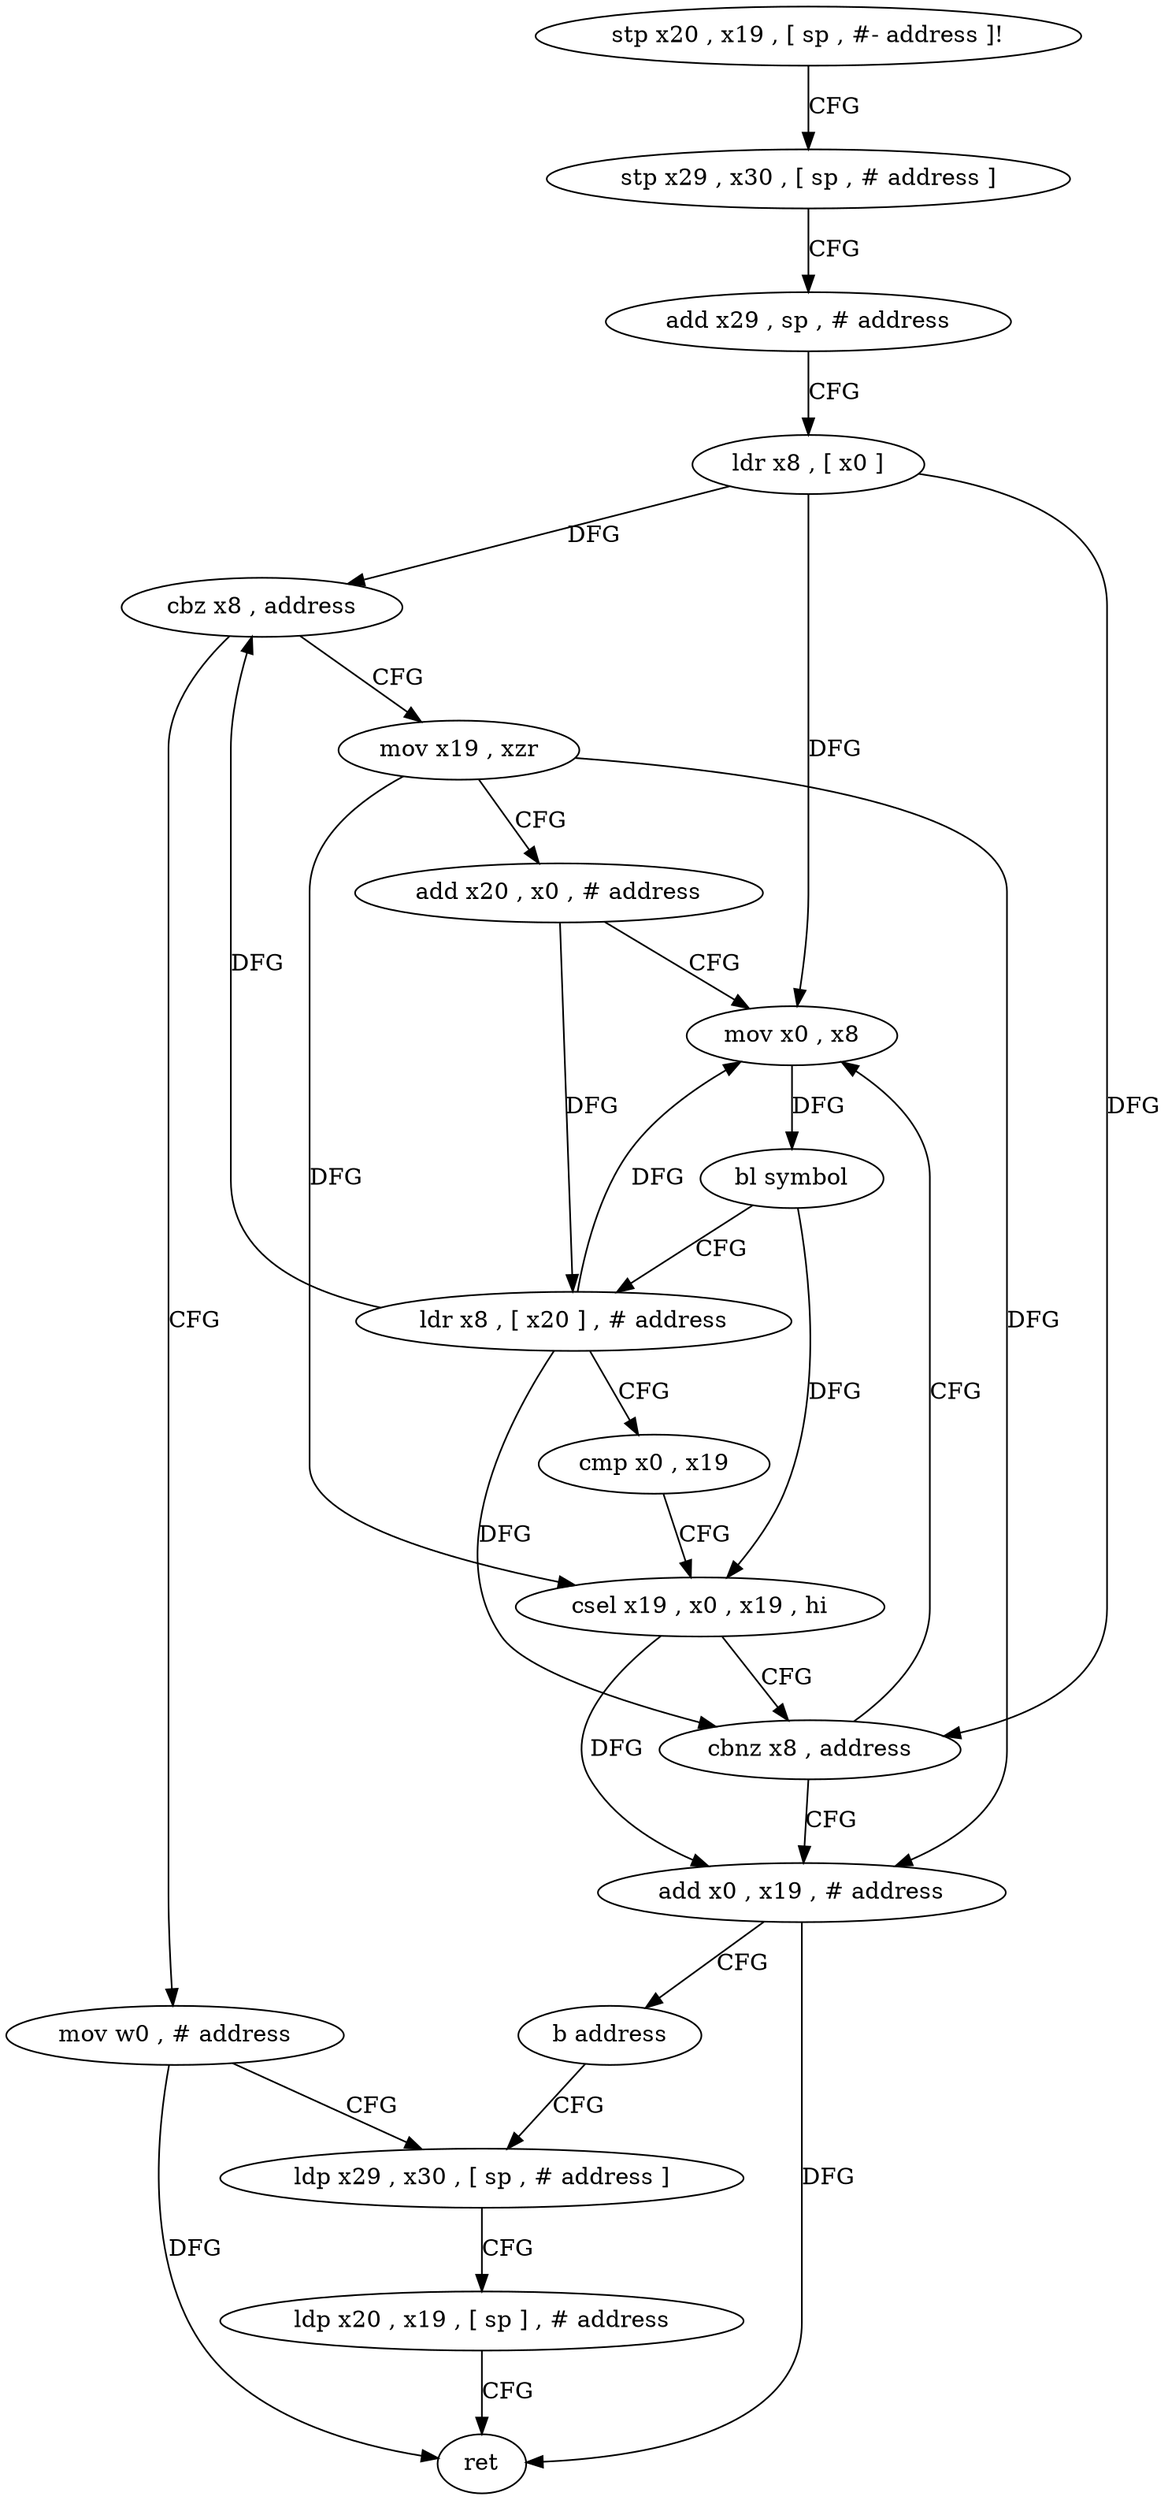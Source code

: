 digraph "func" {
"4209292" [label = "stp x20 , x19 , [ sp , #- address ]!" ]
"4209296" [label = "stp x29 , x30 , [ sp , # address ]" ]
"4209300" [label = "add x29 , sp , # address" ]
"4209304" [label = "ldr x8 , [ x0 ]" ]
"4209308" [label = "cbz x8 , address" ]
"4209352" [label = "mov w0 , # address" ]
"4209312" [label = "mov x19 , xzr" ]
"4209356" [label = "ldp x29 , x30 , [ sp , # address ]" ]
"4209316" [label = "add x20 , x0 , # address" ]
"4209320" [label = "mov x0 , x8" ]
"4209324" [label = "bl symbol" ]
"4209328" [label = "ldr x8 , [ x20 ] , # address" ]
"4209332" [label = "cmp x0 , x19" ]
"4209336" [label = "csel x19 , x0 , x19 , hi" ]
"4209340" [label = "cbnz x8 , address" ]
"4209344" [label = "add x0 , x19 , # address" ]
"4209348" [label = "b address" ]
"4209360" [label = "ldp x20 , x19 , [ sp ] , # address" ]
"4209364" [label = "ret" ]
"4209292" -> "4209296" [ label = "CFG" ]
"4209296" -> "4209300" [ label = "CFG" ]
"4209300" -> "4209304" [ label = "CFG" ]
"4209304" -> "4209308" [ label = "DFG" ]
"4209304" -> "4209320" [ label = "DFG" ]
"4209304" -> "4209340" [ label = "DFG" ]
"4209308" -> "4209352" [ label = "CFG" ]
"4209308" -> "4209312" [ label = "CFG" ]
"4209352" -> "4209356" [ label = "CFG" ]
"4209352" -> "4209364" [ label = "DFG" ]
"4209312" -> "4209316" [ label = "CFG" ]
"4209312" -> "4209336" [ label = "DFG" ]
"4209312" -> "4209344" [ label = "DFG" ]
"4209356" -> "4209360" [ label = "CFG" ]
"4209316" -> "4209320" [ label = "CFG" ]
"4209316" -> "4209328" [ label = "DFG" ]
"4209320" -> "4209324" [ label = "DFG" ]
"4209324" -> "4209328" [ label = "CFG" ]
"4209324" -> "4209336" [ label = "DFG" ]
"4209328" -> "4209332" [ label = "CFG" ]
"4209328" -> "4209308" [ label = "DFG" ]
"4209328" -> "4209320" [ label = "DFG" ]
"4209328" -> "4209340" [ label = "DFG" ]
"4209332" -> "4209336" [ label = "CFG" ]
"4209336" -> "4209340" [ label = "CFG" ]
"4209336" -> "4209344" [ label = "DFG" ]
"4209340" -> "4209320" [ label = "CFG" ]
"4209340" -> "4209344" [ label = "CFG" ]
"4209344" -> "4209348" [ label = "CFG" ]
"4209344" -> "4209364" [ label = "DFG" ]
"4209348" -> "4209356" [ label = "CFG" ]
"4209360" -> "4209364" [ label = "CFG" ]
}
